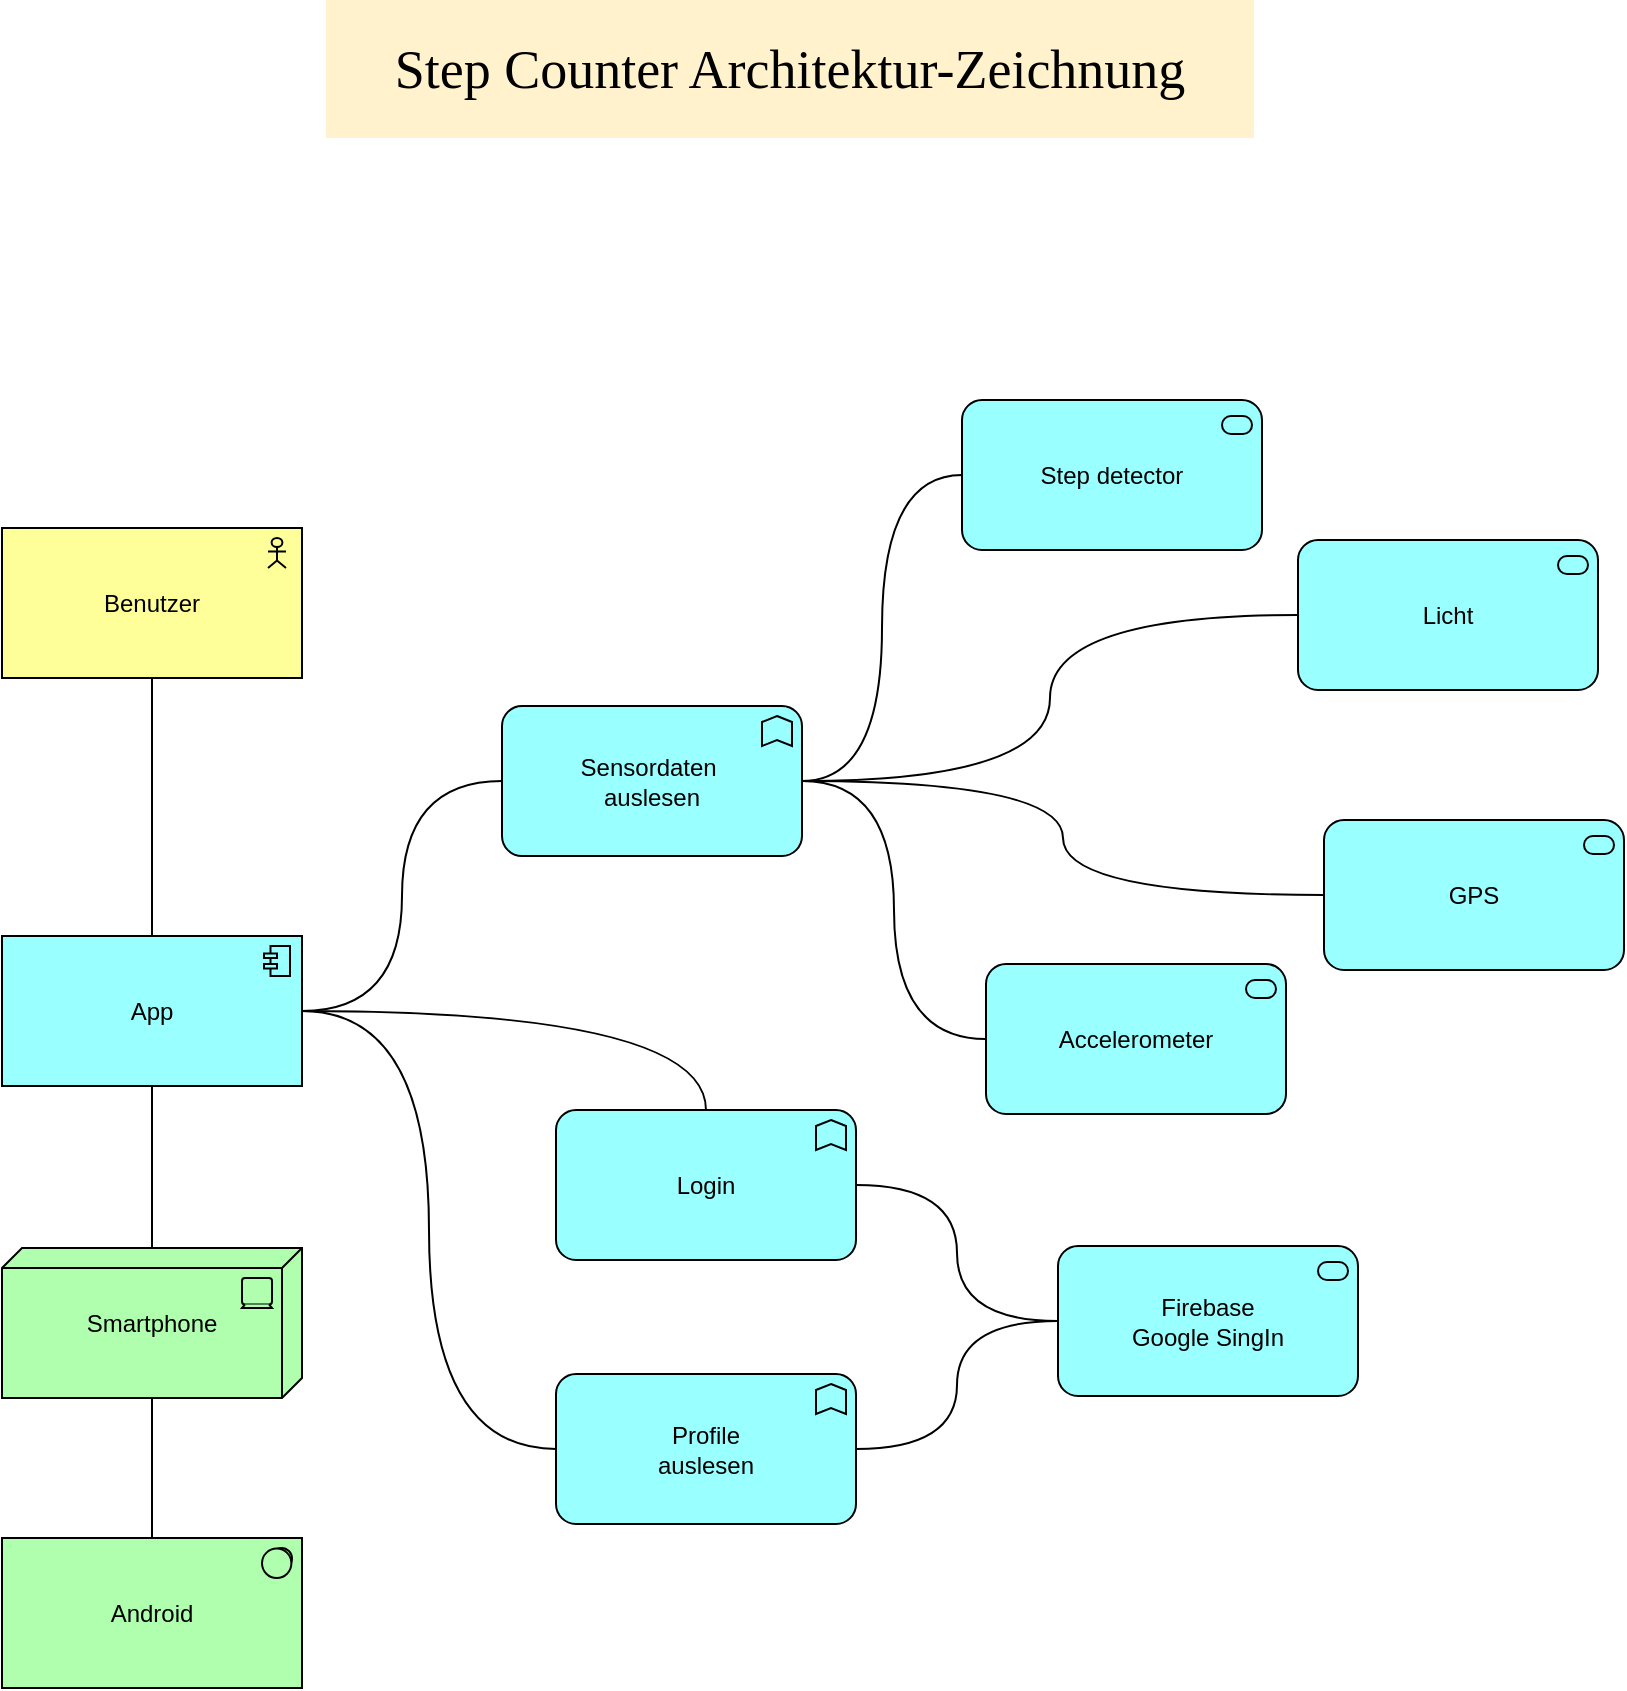<mxfile version="13.6.2" type="device"><diagram id="rMODr933FUtishNAqUaK" name="Page-1"><mxGraphModel dx="1082" dy="792" grid="0" gridSize="10" guides="1" tooltips="1" connect="1" arrows="1" fold="1" page="1" pageScale="1" pageWidth="827" pageHeight="1169" math="0" shadow="0"><root><mxCell id="0"/><mxCell id="1" parent="0"/><mxCell id="FTvpszWeALsJVwn3fFgW-25" style="edgeStyle=orthogonalEdgeStyle;curved=1;rounded=0;orthogonalLoop=1;jettySize=auto;html=1;endArrow=none;endFill=0;" edge="1" parent="1" source="FTvpszWeALsJVwn3fFgW-1" target="FTvpszWeALsJVwn3fFgW-2"><mxGeometry relative="1" as="geometry"/></mxCell><mxCell id="FTvpszWeALsJVwn3fFgW-1" value="Benutzer" style="html=1;outlineConnect=0;whiteSpace=wrap;fillColor=#ffff99;shape=mxgraph.archimate3.application;appType=actor;archiType=square;" vertex="1" parent="1"><mxGeometry x="8" y="304" width="150" height="75" as="geometry"/></mxCell><mxCell id="FTvpszWeALsJVwn3fFgW-12" style="edgeStyle=orthogonalEdgeStyle;rounded=0;orthogonalLoop=1;jettySize=auto;html=1;entryX=0;entryY=0.5;entryDx=0;entryDy=0;entryPerimeter=0;endArrow=none;endFill=0;curved=1;" edge="1" parent="1" source="FTvpszWeALsJVwn3fFgW-2" target="FTvpszWeALsJVwn3fFgW-9"><mxGeometry relative="1" as="geometry"/></mxCell><mxCell id="FTvpszWeALsJVwn3fFgW-13" style="edgeStyle=orthogonalEdgeStyle;rounded=0;orthogonalLoop=1;jettySize=auto;html=1;endArrow=none;endFill=0;curved=1;" edge="1" parent="1" source="FTvpszWeALsJVwn3fFgW-2" target="FTvpszWeALsJVwn3fFgW-10"><mxGeometry relative="1" as="geometry"/></mxCell><mxCell id="FTvpszWeALsJVwn3fFgW-14" style="edgeStyle=orthogonalEdgeStyle;rounded=0;orthogonalLoop=1;jettySize=auto;html=1;entryX=0;entryY=0.5;entryDx=0;entryDy=0;entryPerimeter=0;endArrow=none;endFill=0;curved=1;" edge="1" parent="1" source="FTvpszWeALsJVwn3fFgW-2" target="FTvpszWeALsJVwn3fFgW-11"><mxGeometry relative="1" as="geometry"/></mxCell><mxCell id="FTvpszWeALsJVwn3fFgW-2" value="App" style="html=1;outlineConnect=0;whiteSpace=wrap;fillColor=#99ffff;shape=mxgraph.archimate3.application;appType=comp;archiType=square;" vertex="1" parent="1"><mxGeometry x="8" y="508" width="150" height="75" as="geometry"/></mxCell><mxCell id="FTvpszWeALsJVwn3fFgW-24" value="" style="edgeStyle=orthogonalEdgeStyle;curved=1;rounded=0;orthogonalLoop=1;jettySize=auto;html=1;endArrow=none;endFill=0;" edge="1" parent="1" source="FTvpszWeALsJVwn3fFgW-3" target="FTvpszWeALsJVwn3fFgW-2"><mxGeometry relative="1" as="geometry"/></mxCell><mxCell id="FTvpszWeALsJVwn3fFgW-3" value="Smartphone" style="html=1;outlineConnect=0;whiteSpace=wrap;fillColor=#AFFFAF;shape=mxgraph.archimate3.tech;techType=device;" vertex="1" parent="1"><mxGeometry x="8" y="664" width="150" height="75" as="geometry"/></mxCell><mxCell id="FTvpszWeALsJVwn3fFgW-23" value="" style="edgeStyle=orthogonalEdgeStyle;curved=1;rounded=0;orthogonalLoop=1;jettySize=auto;html=1;endArrow=none;endFill=0;" edge="1" parent="1" source="FTvpszWeALsJVwn3fFgW-4" target="FTvpszWeALsJVwn3fFgW-3"><mxGeometry relative="1" as="geometry"/></mxCell><mxCell id="FTvpszWeALsJVwn3fFgW-4" value="Android" style="html=1;outlineConnect=0;whiteSpace=wrap;fillColor=#AFFFAF;shape=mxgraph.archimate3.application;appType=sysSw;archiType=square;" vertex="1" parent="1"><mxGeometry x="8" y="809" width="150" height="75" as="geometry"/></mxCell><mxCell id="FTvpszWeALsJVwn3fFgW-19" style="edgeStyle=orthogonalEdgeStyle;rounded=0;orthogonalLoop=1;jettySize=auto;html=1;entryX=0;entryY=0.5;entryDx=0;entryDy=0;entryPerimeter=0;endArrow=none;endFill=0;curved=1;" edge="1" parent="1" source="FTvpszWeALsJVwn3fFgW-9" target="FTvpszWeALsJVwn3fFgW-18"><mxGeometry relative="1" as="geometry"/></mxCell><mxCell id="FTvpszWeALsJVwn3fFgW-20" style="edgeStyle=orthogonalEdgeStyle;rounded=0;orthogonalLoop=1;jettySize=auto;html=1;entryX=0;entryY=0.5;entryDx=0;entryDy=0;entryPerimeter=0;endArrow=none;endFill=0;curved=1;" edge="1" parent="1" source="FTvpszWeALsJVwn3fFgW-9" target="FTvpszWeALsJVwn3fFgW-17"><mxGeometry relative="1" as="geometry"/></mxCell><mxCell id="FTvpszWeALsJVwn3fFgW-21" style="edgeStyle=orthogonalEdgeStyle;rounded=0;orthogonalLoop=1;jettySize=auto;html=1;entryX=0;entryY=0.5;entryDx=0;entryDy=0;entryPerimeter=0;endArrow=none;endFill=0;curved=1;" edge="1" parent="1" source="FTvpszWeALsJVwn3fFgW-9" target="FTvpszWeALsJVwn3fFgW-15"><mxGeometry relative="1" as="geometry"/></mxCell><mxCell id="FTvpszWeALsJVwn3fFgW-22" style="edgeStyle=orthogonalEdgeStyle;rounded=0;orthogonalLoop=1;jettySize=auto;html=1;endArrow=none;endFill=0;curved=1;" edge="1" parent="1" source="FTvpszWeALsJVwn3fFgW-9" target="FTvpszWeALsJVwn3fFgW-16"><mxGeometry relative="1" as="geometry"/></mxCell><mxCell id="FTvpszWeALsJVwn3fFgW-9" value="Sensordaten&amp;nbsp;&lt;br&gt;auslesen" style="html=1;outlineConnect=0;whiteSpace=wrap;fillColor=#99ffff;shape=mxgraph.archimate3.application;appType=func;archiType=rounded;" vertex="1" parent="1"><mxGeometry x="258" y="393" width="150" height="75" as="geometry"/></mxCell><mxCell id="FTvpszWeALsJVwn3fFgW-27" style="edgeStyle=orthogonalEdgeStyle;curved=1;rounded=0;orthogonalLoop=1;jettySize=auto;html=1;endArrow=none;endFill=0;" edge="1" parent="1" source="FTvpszWeALsJVwn3fFgW-10" target="FTvpszWeALsJVwn3fFgW-26"><mxGeometry relative="1" as="geometry"/></mxCell><mxCell id="FTvpszWeALsJVwn3fFgW-10" value="Login" style="html=1;outlineConnect=0;whiteSpace=wrap;fillColor=#99ffff;shape=mxgraph.archimate3.application;appType=func;archiType=rounded;" vertex="1" parent="1"><mxGeometry x="285" y="595" width="150" height="75" as="geometry"/></mxCell><mxCell id="FTvpszWeALsJVwn3fFgW-28" style="edgeStyle=orthogonalEdgeStyle;curved=1;rounded=0;orthogonalLoop=1;jettySize=auto;html=1;entryX=0;entryY=0.5;entryDx=0;entryDy=0;entryPerimeter=0;endArrow=none;endFill=0;" edge="1" parent="1" source="FTvpszWeALsJVwn3fFgW-11" target="FTvpszWeALsJVwn3fFgW-26"><mxGeometry relative="1" as="geometry"/></mxCell><mxCell id="FTvpszWeALsJVwn3fFgW-11" value="Profile &lt;br&gt;auslesen" style="html=1;outlineConnect=0;whiteSpace=wrap;fillColor=#99ffff;shape=mxgraph.archimate3.application;appType=func;archiType=rounded;" vertex="1" parent="1"><mxGeometry x="285" y="727" width="150" height="75" as="geometry"/></mxCell><mxCell id="FTvpszWeALsJVwn3fFgW-15" value="Accelerometer" style="html=1;outlineConnect=0;whiteSpace=wrap;fillColor=#99ffff;shape=mxgraph.archimate3.application;appType=serv;archiType=rounded" vertex="1" parent="1"><mxGeometry x="500" y="522" width="150" height="75" as="geometry"/></mxCell><mxCell id="FTvpszWeALsJVwn3fFgW-16" value="GPS" style="html=1;outlineConnect=0;whiteSpace=wrap;fillColor=#99ffff;shape=mxgraph.archimate3.application;appType=serv;archiType=rounded" vertex="1" parent="1"><mxGeometry x="669" y="450" width="150" height="75" as="geometry"/></mxCell><mxCell id="FTvpszWeALsJVwn3fFgW-17" value="Licht" style="html=1;outlineConnect=0;whiteSpace=wrap;fillColor=#99ffff;shape=mxgraph.archimate3.application;appType=serv;archiType=rounded" vertex="1" parent="1"><mxGeometry x="656" y="310" width="150" height="75" as="geometry"/></mxCell><mxCell id="FTvpszWeALsJVwn3fFgW-18" value="Step detector" style="html=1;outlineConnect=0;whiteSpace=wrap;fillColor=#99ffff;shape=mxgraph.archimate3.application;appType=serv;archiType=rounded" vertex="1" parent="1"><mxGeometry x="488" y="240" width="150" height="75" as="geometry"/></mxCell><mxCell id="FTvpszWeALsJVwn3fFgW-26" value="Firebase&lt;br&gt;Google SingIn" style="html=1;outlineConnect=0;whiteSpace=wrap;fillColor=#99ffff;shape=mxgraph.archimate3.application;appType=serv;archiType=rounded" vertex="1" parent="1"><mxGeometry x="536" y="663" width="150" height="75" as="geometry"/></mxCell><mxCell id="FTvpszWeALsJVwn3fFgW-31" value="Step Counter Architektur-Zeichnung" style="rounded=0;whiteSpace=wrap;html=1;fillColor=#fff2cc;strokeColor=none;fontSize=27;fontFamily=Georgia;" vertex="1" parent="1"><mxGeometry x="170" y="40" width="464" height="69" as="geometry"/></mxCell></root></mxGraphModel></diagram></mxfile>